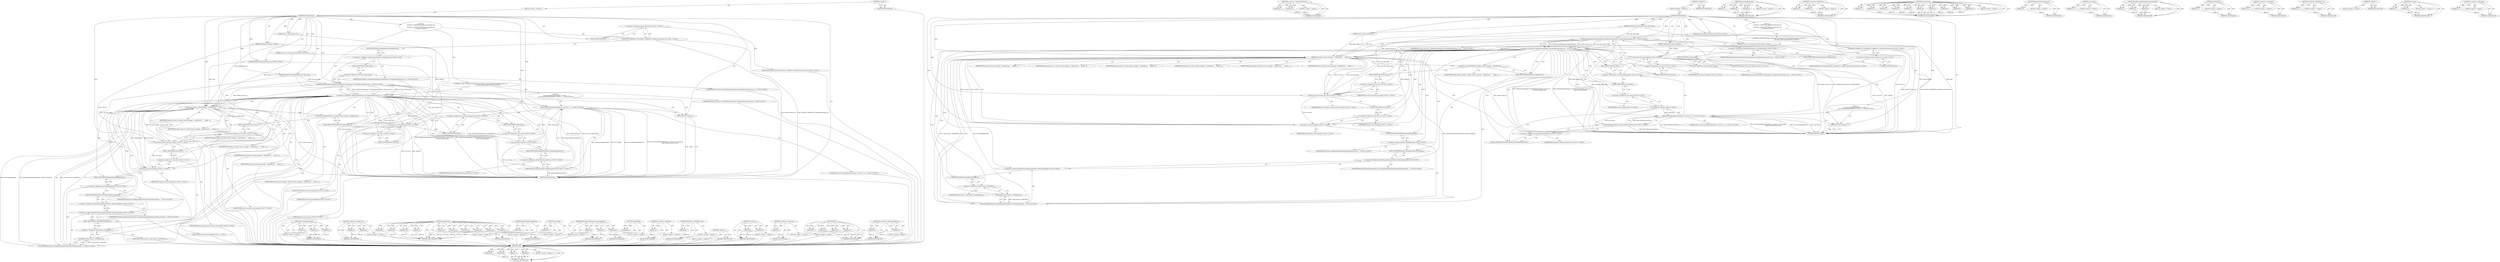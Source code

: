 digraph "&lt;operator&gt;.addressOf" {
vulnerable_128 [label=<(METHOD,Run)>];
vulnerable_129 [label=<(PARAM,p1)>];
vulnerable_130 [label=<(PARAM,p2)>];
vulnerable_131 [label=<(PARAM,p3)>];
vulnerable_132 [label=<(PARAM,p4)>];
vulnerable_133 [label=<(BLOCK,&lt;empty&gt;,&lt;empty&gt;)>];
vulnerable_134 [label=<(METHOD_RETURN,ANY)>];
vulnerable_161 [label=<(METHOD,&lt;operator&gt;.indirectFieldAccess)>];
vulnerable_162 [label=<(PARAM,p1)>];
vulnerable_163 [label=<(PARAM,p2)>];
vulnerable_164 [label=<(BLOCK,&lt;empty&gt;,&lt;empty&gt;)>];
vulnerable_165 [label=<(METHOD_RETURN,ANY)>];
vulnerable_6 [label=<(METHOD,&lt;global&gt;)<SUB>1</SUB>>];
vulnerable_7 [label=<(BLOCK,&lt;empty&gt;,&lt;empty&gt;)<SUB>1</SUB>>];
vulnerable_8 [label=<(METHOD,DoOpenDevice)<SUB>1</SUB>>];
vulnerable_9 [label=<(PARAM,int32_t page_request_id)<SUB>2</SUB>>];
vulnerable_10 [label="<(PARAM,const std::string&amp; device_id)<SUB>3</SUB>>"];
vulnerable_11 [label="<(PARAM,blink::MediaStreamType type)<SUB>4</SUB>>"];
vulnerable_12 [label=<(PARAM,OpenDeviceCallback callback)<SUB>5</SUB>>];
vulnerable_13 [label=<(PARAM,MediaDeviceSaltAndOrigin salt_and_origin)<SUB>6</SUB>>];
vulnerable_14 [label="<(BLOCK,{
  DCHECK_CURRENTLY_ON(BrowserThread::IO);
  i...,{
  DCHECK_CURRENTLY_ON(BrowserThread::IO);
  i...)<SUB>6</SUB>>"];
vulnerable_15 [label="<(DCHECK_CURRENTLY_ON,DCHECK_CURRENTLY_ON(BrowserThread::IO))<SUB>7</SUB>>"];
vulnerable_16 [label="<(&lt;operator&gt;.fieldAccess,BrowserThread::IO)<SUB>7</SUB>>"];
vulnerable_17 [label="<(IDENTIFIER,BrowserThread,DCHECK_CURRENTLY_ON(BrowserThread::IO))<SUB>7</SUB>>"];
vulnerable_18 [label=<(FIELD_IDENTIFIER,IO,IO)<SUB>7</SUB>>];
vulnerable_19 [label="<(CONTROL_STRUCTURE,IF,if (!MediaStreamManager::IsOriginAllowed(render_process_id_,
                                           salt_and_origin.origin)))<SUB>8</SUB>>"];
vulnerable_20 [label="<(&lt;operator&gt;.logicalNot,!MediaStreamManager::IsOriginAllowed(render_pro...)<SUB>8</SUB>>"];
vulnerable_21 [label="<(MediaStreamManager.IsOriginAllowed,MediaStreamManager::IsOriginAllowed(render_proc...)<SUB>8</SUB>>"];
vulnerable_22 [label="<(&lt;operator&gt;.fieldAccess,MediaStreamManager::IsOriginAllowed)<SUB>8</SUB>>"];
vulnerable_23 [label="<(IDENTIFIER,MediaStreamManager,MediaStreamManager::IsOriginAllowed(render_proc...)<SUB>8</SUB>>"];
vulnerable_24 [label=<(FIELD_IDENTIFIER,IsOriginAllowed,IsOriginAllowed)<SUB>8</SUB>>];
vulnerable_25 [label="<(IDENTIFIER,render_process_id_,MediaStreamManager::IsOriginAllowed(render_proc...)<SUB>8</SUB>>"];
vulnerable_26 [label=<(&lt;operator&gt;.fieldAccess,salt_and_origin.origin)<SUB>9</SUB>>];
vulnerable_27 [label="<(IDENTIFIER,salt_and_origin,MediaStreamManager::IsOriginAllowed(render_proc...)<SUB>9</SUB>>"];
vulnerable_28 [label=<(FIELD_IDENTIFIER,origin,origin)<SUB>9</SUB>>];
vulnerable_29 [label="<(BLOCK,{
    std::move(callback).Run(false /* success ...,{
    std::move(callback).Run(false /* success ...)<SUB>9</SUB>>"];
vulnerable_30 [label="<(Run,std::move(callback).Run(false /* success */, st...)<SUB>10</SUB>>"];
vulnerable_31 [label="<(&lt;operator&gt;.fieldAccess,std::move(callback).Run)<SUB>10</SUB>>"];
vulnerable_32 [label="<(std.move,std::move(callback))<SUB>10</SUB>>"];
vulnerable_33 [label="<(&lt;operator&gt;.fieldAccess,std::move)<SUB>10</SUB>>"];
vulnerable_34 [label="<(IDENTIFIER,std,std::move(callback))<SUB>10</SUB>>"];
vulnerable_35 [label=<(FIELD_IDENTIFIER,move,move)<SUB>10</SUB>>];
vulnerable_36 [label="<(IDENTIFIER,callback,std::move(callback))<SUB>10</SUB>>"];
vulnerable_37 [label=<(FIELD_IDENTIFIER,Run,Run)<SUB>10</SUB>>];
vulnerable_38 [label="<(LITERAL,false,std::move(callback).Run(false /* success */, st...)<SUB>10</SUB>>"];
vulnerable_39 [label="<(std.string,std::string())<SUB>10</SUB>>"];
vulnerable_40 [label="<(&lt;operator&gt;.fieldAccess,std::string)<SUB>10</SUB>>"];
vulnerable_41 [label="<(IDENTIFIER,std,std::string())<SUB>10</SUB>>"];
vulnerable_42 [label=<(FIELD_IDENTIFIER,string,string)<SUB>10</SUB>>];
vulnerable_43 [label="<(blink.MediaStreamDevice,blink::MediaStreamDevice())<SUB>11</SUB>>"];
vulnerable_44 [label="<(&lt;operator&gt;.fieldAccess,blink::MediaStreamDevice)<SUB>11</SUB>>"];
vulnerable_45 [label="<(IDENTIFIER,blink,blink::MediaStreamDevice())<SUB>11</SUB>>"];
vulnerable_46 [label=<(FIELD_IDENTIFIER,MediaStreamDevice,MediaStreamDevice)<SUB>11</SUB>>];
vulnerable_47 [label=<(RETURN,return;,return;)<SUB>12</SUB>>];
vulnerable_48 [label=<(OpenDevice,media_stream_manager_-&gt;OpenDevice(
      render...)<SUB>15</SUB>>];
vulnerable_49 [label=<(&lt;operator&gt;.indirectFieldAccess,media_stream_manager_-&gt;OpenDevice)<SUB>15</SUB>>];
vulnerable_50 [label=<(IDENTIFIER,media_stream_manager_,media_stream_manager_-&gt;OpenDevice(
      render...)<SUB>15</SUB>>];
vulnerable_51 [label=<(FIELD_IDENTIFIER,OpenDevice,OpenDevice)<SUB>15</SUB>>];
vulnerable_52 [label=<(IDENTIFIER,render_process_id_,media_stream_manager_-&gt;OpenDevice(
      render...)<SUB>16</SUB>>];
vulnerable_53 [label=<(IDENTIFIER,render_frame_id_,media_stream_manager_-&gt;OpenDevice(
      render...)<SUB>16</SUB>>];
vulnerable_54 [label=<(IDENTIFIER,page_request_id,media_stream_manager_-&gt;OpenDevice(
      render...)<SUB>16</SUB>>];
vulnerable_55 [label=<(IDENTIFIER,requester_id_,media_stream_manager_-&gt;OpenDevice(
      render...)<SUB>16</SUB>>];
vulnerable_56 [label=<(IDENTIFIER,device_id,media_stream_manager_-&gt;OpenDevice(
      render...)<SUB>17</SUB>>];
vulnerable_57 [label=<(IDENTIFIER,type,media_stream_manager_-&gt;OpenDevice(
      render...)<SUB>17</SUB>>];
vulnerable_58 [label="<(std.move,std::move(salt_and_origin))<SUB>17</SUB>>"];
vulnerable_59 [label="<(&lt;operator&gt;.fieldAccess,std::move)<SUB>17</SUB>>"];
vulnerable_60 [label="<(IDENTIFIER,std,std::move(salt_and_origin))<SUB>17</SUB>>"];
vulnerable_61 [label=<(FIELD_IDENTIFIER,move,move)<SUB>17</SUB>>];
vulnerable_62 [label="<(IDENTIFIER,salt_and_origin,std::move(salt_and_origin))<SUB>17</SUB>>"];
vulnerable_63 [label="<(std.move,std::move(callback))<SUB>17</SUB>>"];
vulnerable_64 [label="<(&lt;operator&gt;.fieldAccess,std::move)<SUB>17</SUB>>"];
vulnerable_65 [label="<(IDENTIFIER,std,std::move(callback))<SUB>17</SUB>>"];
vulnerable_66 [label=<(FIELD_IDENTIFIER,move,move)<SUB>17</SUB>>];
vulnerable_67 [label="<(IDENTIFIER,callback,std::move(callback))<SUB>17</SUB>>"];
vulnerable_68 [label="<(base.BindRepeating,base::BindRepeating(&amp;MediaStreamDispatcherHost:...)<SUB>18</SUB>>"];
vulnerable_69 [label="<(&lt;operator&gt;.fieldAccess,base::BindRepeating)<SUB>18</SUB>>"];
vulnerable_70 [label="<(IDENTIFIER,base,base::BindRepeating(&amp;MediaStreamDispatcherHost:...)<SUB>18</SUB>>"];
vulnerable_71 [label=<(FIELD_IDENTIFIER,BindRepeating,BindRepeating)<SUB>18</SUB>>];
vulnerable_72 [label="<(&lt;operator&gt;.addressOf,&amp;MediaStreamDispatcherHost::OnDeviceStopped)<SUB>18</SUB>>"];
vulnerable_73 [label="<(&lt;operator&gt;.fieldAccess,MediaStreamDispatcherHost::OnDeviceStopped)<SUB>18</SUB>>"];
vulnerable_74 [label="<(IDENTIFIER,MediaStreamDispatcherHost,base::BindRepeating(&amp;MediaStreamDispatcherHost:...)<SUB>18</SUB>>"];
vulnerable_75 [label=<(FIELD_IDENTIFIER,OnDeviceStopped,OnDeviceStopped)<SUB>18</SUB>>];
vulnerable_76 [label=<(GetWeakPtr,weak_factory_.GetWeakPtr())<SUB>19</SUB>>];
vulnerable_77 [label=<(&lt;operator&gt;.fieldAccess,weak_factory_.GetWeakPtr)<SUB>19</SUB>>];
vulnerable_78 [label=<(IDENTIFIER,weak_factory_,weak_factory_.GetWeakPtr())<SUB>19</SUB>>];
vulnerable_79 [label=<(FIELD_IDENTIFIER,GetWeakPtr,GetWeakPtr)<SUB>19</SUB>>];
vulnerable_80 [label=<(METHOD_RETURN,void)<SUB>1</SUB>>];
vulnerable_82 [label=<(METHOD_RETURN,ANY)<SUB>1</SUB>>];
vulnerable_166 [label=<(METHOD,base.BindRepeating)>];
vulnerable_167 [label=<(PARAM,p1)>];
vulnerable_168 [label=<(PARAM,p2)>];
vulnerable_169 [label=<(PARAM,p3)>];
vulnerable_170 [label=<(BLOCK,&lt;empty&gt;,&lt;empty&gt;)>];
vulnerable_171 [label=<(METHOD_RETURN,ANY)>];
vulnerable_113 [label=<(METHOD,&lt;operator&gt;.fieldAccess)>];
vulnerable_114 [label=<(PARAM,p1)>];
vulnerable_115 [label=<(PARAM,p2)>];
vulnerable_116 [label=<(BLOCK,&lt;empty&gt;,&lt;empty&gt;)>];
vulnerable_117 [label=<(METHOD_RETURN,ANY)>];
vulnerable_148 [label=<(METHOD,OpenDevice)>];
vulnerable_149 [label=<(PARAM,p1)>];
vulnerable_150 [label=<(PARAM,p2)>];
vulnerable_151 [label=<(PARAM,p3)>];
vulnerable_152 [label=<(PARAM,p4)>];
vulnerable_153 [label=<(PARAM,p5)>];
vulnerable_154 [label=<(PARAM,p6)>];
vulnerable_155 [label=<(PARAM,p7)>];
vulnerable_156 [label=<(PARAM,p8)>];
vulnerable_157 [label=<(PARAM,p9)>];
vulnerable_158 [label=<(PARAM,p10)>];
vulnerable_159 [label=<(BLOCK,&lt;empty&gt;,&lt;empty&gt;)>];
vulnerable_160 [label=<(METHOD_RETURN,ANY)>];
vulnerable_144 [label=<(METHOD,blink.MediaStreamDevice)>];
vulnerable_145 [label=<(PARAM,p1)>];
vulnerable_146 [label=<(BLOCK,&lt;empty&gt;,&lt;empty&gt;)>];
vulnerable_147 [label=<(METHOD_RETURN,ANY)>];
vulnerable_140 [label=<(METHOD,std.string)>];
vulnerable_141 [label=<(PARAM,p1)>];
vulnerable_142 [label=<(BLOCK,&lt;empty&gt;,&lt;empty&gt;)>];
vulnerable_143 [label=<(METHOD_RETURN,ANY)>];
vulnerable_122 [label=<(METHOD,MediaStreamManager.IsOriginAllowed)>];
vulnerable_123 [label=<(PARAM,p1)>];
vulnerable_124 [label=<(PARAM,p2)>];
vulnerable_125 [label=<(PARAM,p3)>];
vulnerable_126 [label=<(BLOCK,&lt;empty&gt;,&lt;empty&gt;)>];
vulnerable_127 [label=<(METHOD_RETURN,ANY)>];
vulnerable_176 [label=<(METHOD,GetWeakPtr)>];
vulnerable_177 [label=<(PARAM,p1)>];
vulnerable_178 [label=<(BLOCK,&lt;empty&gt;,&lt;empty&gt;)>];
vulnerable_179 [label=<(METHOD_RETURN,ANY)>];
vulnerable_118 [label=<(METHOD,&lt;operator&gt;.logicalNot)>];
vulnerable_119 [label=<(PARAM,p1)>];
vulnerable_120 [label=<(BLOCK,&lt;empty&gt;,&lt;empty&gt;)>];
vulnerable_121 [label=<(METHOD_RETURN,ANY)>];
vulnerable_109 [label=<(METHOD,DCHECK_CURRENTLY_ON)>];
vulnerable_110 [label=<(PARAM,p1)>];
vulnerable_111 [label=<(BLOCK,&lt;empty&gt;,&lt;empty&gt;)>];
vulnerable_112 [label=<(METHOD_RETURN,ANY)>];
vulnerable_103 [label=<(METHOD,&lt;global&gt;)<SUB>1</SUB>>];
vulnerable_104 [label=<(BLOCK,&lt;empty&gt;,&lt;empty&gt;)>];
vulnerable_105 [label=<(METHOD_RETURN,ANY)>];
vulnerable_135 [label=<(METHOD,std.move)>];
vulnerable_136 [label=<(PARAM,p1)>];
vulnerable_137 [label=<(PARAM,p2)>];
vulnerable_138 [label=<(BLOCK,&lt;empty&gt;,&lt;empty&gt;)>];
vulnerable_139 [label=<(METHOD_RETURN,ANY)>];
vulnerable_172 [label=<(METHOD,&lt;operator&gt;.addressOf)>];
vulnerable_173 [label=<(PARAM,p1)>];
vulnerable_174 [label=<(BLOCK,&lt;empty&gt;,&lt;empty&gt;)>];
vulnerable_175 [label=<(METHOD_RETURN,ANY)>];
fixed_128 [label=<(METHOD,Run)>];
fixed_129 [label=<(PARAM,p1)>];
fixed_130 [label=<(PARAM,p2)>];
fixed_131 [label=<(PARAM,p3)>];
fixed_132 [label=<(PARAM,p4)>];
fixed_133 [label=<(BLOCK,&lt;empty&gt;,&lt;empty&gt;)>];
fixed_134 [label=<(METHOD_RETURN,ANY)>];
fixed_161 [label=<(METHOD,&lt;operator&gt;.indirectFieldAccess)>];
fixed_162 [label=<(PARAM,p1)>];
fixed_163 [label=<(PARAM,p2)>];
fixed_164 [label=<(BLOCK,&lt;empty&gt;,&lt;empty&gt;)>];
fixed_165 [label=<(METHOD_RETURN,ANY)>];
fixed_6 [label=<(METHOD,&lt;global&gt;)<SUB>1</SUB>>];
fixed_7 [label=<(BLOCK,&lt;empty&gt;,&lt;empty&gt;)<SUB>1</SUB>>];
fixed_8 [label=<(METHOD,DoOpenDevice)<SUB>1</SUB>>];
fixed_9 [label=<(PARAM,int32_t page_request_id)<SUB>2</SUB>>];
fixed_10 [label="<(PARAM,const std::string&amp; device_id)<SUB>3</SUB>>"];
fixed_11 [label="<(PARAM,blink::MediaStreamType type)<SUB>4</SUB>>"];
fixed_12 [label=<(PARAM,OpenDeviceCallback callback)<SUB>5</SUB>>];
fixed_13 [label=<(PARAM,MediaDeviceSaltAndOrigin salt_and_origin)<SUB>6</SUB>>];
fixed_14 [label="<(BLOCK,{
  DCHECK_CURRENTLY_ON(BrowserThread::IO);
  i...,{
  DCHECK_CURRENTLY_ON(BrowserThread::IO);
  i...)<SUB>6</SUB>>"];
fixed_15 [label="<(DCHECK_CURRENTLY_ON,DCHECK_CURRENTLY_ON(BrowserThread::IO))<SUB>7</SUB>>"];
fixed_16 [label="<(&lt;operator&gt;.fieldAccess,BrowserThread::IO)<SUB>7</SUB>>"];
fixed_17 [label="<(IDENTIFIER,BrowserThread,DCHECK_CURRENTLY_ON(BrowserThread::IO))<SUB>7</SUB>>"];
fixed_18 [label=<(FIELD_IDENTIFIER,IO,IO)<SUB>7</SUB>>];
fixed_19 [label="<(CONTROL_STRUCTURE,IF,if (!MediaStreamManager::IsOriginAllowed(render_process_id_,
                                           salt_and_origin.origin)))<SUB>8</SUB>>"];
fixed_20 [label="<(&lt;operator&gt;.logicalNot,!MediaStreamManager::IsOriginAllowed(render_pro...)<SUB>8</SUB>>"];
fixed_21 [label="<(MediaStreamManager.IsOriginAllowed,MediaStreamManager::IsOriginAllowed(render_proc...)<SUB>8</SUB>>"];
fixed_22 [label="<(&lt;operator&gt;.fieldAccess,MediaStreamManager::IsOriginAllowed)<SUB>8</SUB>>"];
fixed_23 [label="<(IDENTIFIER,MediaStreamManager,MediaStreamManager::IsOriginAllowed(render_proc...)<SUB>8</SUB>>"];
fixed_24 [label=<(FIELD_IDENTIFIER,IsOriginAllowed,IsOriginAllowed)<SUB>8</SUB>>];
fixed_25 [label="<(IDENTIFIER,render_process_id_,MediaStreamManager::IsOriginAllowed(render_proc...)<SUB>8</SUB>>"];
fixed_26 [label=<(&lt;operator&gt;.fieldAccess,salt_and_origin.origin)<SUB>9</SUB>>];
fixed_27 [label="<(IDENTIFIER,salt_and_origin,MediaStreamManager::IsOriginAllowed(render_proc...)<SUB>9</SUB>>"];
fixed_28 [label=<(FIELD_IDENTIFIER,origin,origin)<SUB>9</SUB>>];
fixed_29 [label="<(BLOCK,{
    std::move(callback).Run(false /* success ...,{
    std::move(callback).Run(false /* success ...)<SUB>9</SUB>>"];
fixed_30 [label="<(Run,std::move(callback).Run(false /* success */, st...)<SUB>10</SUB>>"];
fixed_31 [label="<(&lt;operator&gt;.fieldAccess,std::move(callback).Run)<SUB>10</SUB>>"];
fixed_32 [label="<(std.move,std::move(callback))<SUB>10</SUB>>"];
fixed_33 [label="<(&lt;operator&gt;.fieldAccess,std::move)<SUB>10</SUB>>"];
fixed_34 [label="<(IDENTIFIER,std,std::move(callback))<SUB>10</SUB>>"];
fixed_35 [label=<(FIELD_IDENTIFIER,move,move)<SUB>10</SUB>>];
fixed_36 [label="<(IDENTIFIER,callback,std::move(callback))<SUB>10</SUB>>"];
fixed_37 [label=<(FIELD_IDENTIFIER,Run,Run)<SUB>10</SUB>>];
fixed_38 [label="<(LITERAL,false,std::move(callback).Run(false /* success */, st...)<SUB>10</SUB>>"];
fixed_39 [label="<(std.string,std::string())<SUB>10</SUB>>"];
fixed_40 [label="<(&lt;operator&gt;.fieldAccess,std::string)<SUB>10</SUB>>"];
fixed_41 [label="<(IDENTIFIER,std,std::string())<SUB>10</SUB>>"];
fixed_42 [label=<(FIELD_IDENTIFIER,string,string)<SUB>10</SUB>>];
fixed_43 [label="<(blink.MediaStreamDevice,blink::MediaStreamDevice())<SUB>11</SUB>>"];
fixed_44 [label="<(&lt;operator&gt;.fieldAccess,blink::MediaStreamDevice)<SUB>11</SUB>>"];
fixed_45 [label="<(IDENTIFIER,blink,blink::MediaStreamDevice())<SUB>11</SUB>>"];
fixed_46 [label=<(FIELD_IDENTIFIER,MediaStreamDevice,MediaStreamDevice)<SUB>11</SUB>>];
fixed_47 [label=<(RETURN,return;,return;)<SUB>12</SUB>>];
fixed_48 [label=<(OpenDevice,media_stream_manager_-&gt;OpenDevice(
      render...)<SUB>15</SUB>>];
fixed_49 [label=<(&lt;operator&gt;.indirectFieldAccess,media_stream_manager_-&gt;OpenDevice)<SUB>15</SUB>>];
fixed_50 [label=<(IDENTIFIER,media_stream_manager_,media_stream_manager_-&gt;OpenDevice(
      render...)<SUB>15</SUB>>];
fixed_51 [label=<(FIELD_IDENTIFIER,OpenDevice,OpenDevice)<SUB>15</SUB>>];
fixed_52 [label=<(IDENTIFIER,render_process_id_,media_stream_manager_-&gt;OpenDevice(
      render...)<SUB>16</SUB>>];
fixed_53 [label=<(IDENTIFIER,render_frame_id_,media_stream_manager_-&gt;OpenDevice(
      render...)<SUB>16</SUB>>];
fixed_54 [label=<(IDENTIFIER,requester_id_,media_stream_manager_-&gt;OpenDevice(
      render...)<SUB>16</SUB>>];
fixed_55 [label=<(IDENTIFIER,page_request_id,media_stream_manager_-&gt;OpenDevice(
      render...)<SUB>16</SUB>>];
fixed_56 [label=<(IDENTIFIER,device_id,media_stream_manager_-&gt;OpenDevice(
      render...)<SUB>17</SUB>>];
fixed_57 [label=<(IDENTIFIER,type,media_stream_manager_-&gt;OpenDevice(
      render...)<SUB>17</SUB>>];
fixed_58 [label="<(std.move,std::move(salt_and_origin))<SUB>17</SUB>>"];
fixed_59 [label="<(&lt;operator&gt;.fieldAccess,std::move)<SUB>17</SUB>>"];
fixed_60 [label="<(IDENTIFIER,std,std::move(salt_and_origin))<SUB>17</SUB>>"];
fixed_61 [label=<(FIELD_IDENTIFIER,move,move)<SUB>17</SUB>>];
fixed_62 [label="<(IDENTIFIER,salt_and_origin,std::move(salt_and_origin))<SUB>17</SUB>>"];
fixed_63 [label="<(std.move,std::move(callback))<SUB>17</SUB>>"];
fixed_64 [label="<(&lt;operator&gt;.fieldAccess,std::move)<SUB>17</SUB>>"];
fixed_65 [label="<(IDENTIFIER,std,std::move(callback))<SUB>17</SUB>>"];
fixed_66 [label=<(FIELD_IDENTIFIER,move,move)<SUB>17</SUB>>];
fixed_67 [label="<(IDENTIFIER,callback,std::move(callback))<SUB>17</SUB>>"];
fixed_68 [label="<(base.BindRepeating,base::BindRepeating(&amp;MediaStreamDispatcherHost:...)<SUB>18</SUB>>"];
fixed_69 [label="<(&lt;operator&gt;.fieldAccess,base::BindRepeating)<SUB>18</SUB>>"];
fixed_70 [label="<(IDENTIFIER,base,base::BindRepeating(&amp;MediaStreamDispatcherHost:...)<SUB>18</SUB>>"];
fixed_71 [label=<(FIELD_IDENTIFIER,BindRepeating,BindRepeating)<SUB>18</SUB>>];
fixed_72 [label="<(&lt;operator&gt;.addressOf,&amp;MediaStreamDispatcherHost::OnDeviceStopped)<SUB>18</SUB>>"];
fixed_73 [label="<(&lt;operator&gt;.fieldAccess,MediaStreamDispatcherHost::OnDeviceStopped)<SUB>18</SUB>>"];
fixed_74 [label="<(IDENTIFIER,MediaStreamDispatcherHost,base::BindRepeating(&amp;MediaStreamDispatcherHost:...)<SUB>18</SUB>>"];
fixed_75 [label=<(FIELD_IDENTIFIER,OnDeviceStopped,OnDeviceStopped)<SUB>18</SUB>>];
fixed_76 [label=<(GetWeakPtr,weak_factory_.GetWeakPtr())<SUB>19</SUB>>];
fixed_77 [label=<(&lt;operator&gt;.fieldAccess,weak_factory_.GetWeakPtr)<SUB>19</SUB>>];
fixed_78 [label=<(IDENTIFIER,weak_factory_,weak_factory_.GetWeakPtr())<SUB>19</SUB>>];
fixed_79 [label=<(FIELD_IDENTIFIER,GetWeakPtr,GetWeakPtr)<SUB>19</SUB>>];
fixed_80 [label=<(METHOD_RETURN,void)<SUB>1</SUB>>];
fixed_82 [label=<(METHOD_RETURN,ANY)<SUB>1</SUB>>];
fixed_166 [label=<(METHOD,base.BindRepeating)>];
fixed_167 [label=<(PARAM,p1)>];
fixed_168 [label=<(PARAM,p2)>];
fixed_169 [label=<(PARAM,p3)>];
fixed_170 [label=<(BLOCK,&lt;empty&gt;,&lt;empty&gt;)>];
fixed_171 [label=<(METHOD_RETURN,ANY)>];
fixed_113 [label=<(METHOD,&lt;operator&gt;.fieldAccess)>];
fixed_114 [label=<(PARAM,p1)>];
fixed_115 [label=<(PARAM,p2)>];
fixed_116 [label=<(BLOCK,&lt;empty&gt;,&lt;empty&gt;)>];
fixed_117 [label=<(METHOD_RETURN,ANY)>];
fixed_148 [label=<(METHOD,OpenDevice)>];
fixed_149 [label=<(PARAM,p1)>];
fixed_150 [label=<(PARAM,p2)>];
fixed_151 [label=<(PARAM,p3)>];
fixed_152 [label=<(PARAM,p4)>];
fixed_153 [label=<(PARAM,p5)>];
fixed_154 [label=<(PARAM,p6)>];
fixed_155 [label=<(PARAM,p7)>];
fixed_156 [label=<(PARAM,p8)>];
fixed_157 [label=<(PARAM,p9)>];
fixed_158 [label=<(PARAM,p10)>];
fixed_159 [label=<(BLOCK,&lt;empty&gt;,&lt;empty&gt;)>];
fixed_160 [label=<(METHOD_RETURN,ANY)>];
fixed_144 [label=<(METHOD,blink.MediaStreamDevice)>];
fixed_145 [label=<(PARAM,p1)>];
fixed_146 [label=<(BLOCK,&lt;empty&gt;,&lt;empty&gt;)>];
fixed_147 [label=<(METHOD_RETURN,ANY)>];
fixed_140 [label=<(METHOD,std.string)>];
fixed_141 [label=<(PARAM,p1)>];
fixed_142 [label=<(BLOCK,&lt;empty&gt;,&lt;empty&gt;)>];
fixed_143 [label=<(METHOD_RETURN,ANY)>];
fixed_122 [label=<(METHOD,MediaStreamManager.IsOriginAllowed)>];
fixed_123 [label=<(PARAM,p1)>];
fixed_124 [label=<(PARAM,p2)>];
fixed_125 [label=<(PARAM,p3)>];
fixed_126 [label=<(BLOCK,&lt;empty&gt;,&lt;empty&gt;)>];
fixed_127 [label=<(METHOD_RETURN,ANY)>];
fixed_176 [label=<(METHOD,GetWeakPtr)>];
fixed_177 [label=<(PARAM,p1)>];
fixed_178 [label=<(BLOCK,&lt;empty&gt;,&lt;empty&gt;)>];
fixed_179 [label=<(METHOD_RETURN,ANY)>];
fixed_118 [label=<(METHOD,&lt;operator&gt;.logicalNot)>];
fixed_119 [label=<(PARAM,p1)>];
fixed_120 [label=<(BLOCK,&lt;empty&gt;,&lt;empty&gt;)>];
fixed_121 [label=<(METHOD_RETURN,ANY)>];
fixed_109 [label=<(METHOD,DCHECK_CURRENTLY_ON)>];
fixed_110 [label=<(PARAM,p1)>];
fixed_111 [label=<(BLOCK,&lt;empty&gt;,&lt;empty&gt;)>];
fixed_112 [label=<(METHOD_RETURN,ANY)>];
fixed_103 [label=<(METHOD,&lt;global&gt;)<SUB>1</SUB>>];
fixed_104 [label=<(BLOCK,&lt;empty&gt;,&lt;empty&gt;)>];
fixed_105 [label=<(METHOD_RETURN,ANY)>];
fixed_135 [label=<(METHOD,std.move)>];
fixed_136 [label=<(PARAM,p1)>];
fixed_137 [label=<(PARAM,p2)>];
fixed_138 [label=<(BLOCK,&lt;empty&gt;,&lt;empty&gt;)>];
fixed_139 [label=<(METHOD_RETURN,ANY)>];
fixed_172 [label=<(METHOD,&lt;operator&gt;.addressOf)>];
fixed_173 [label=<(PARAM,p1)>];
fixed_174 [label=<(BLOCK,&lt;empty&gt;,&lt;empty&gt;)>];
fixed_175 [label=<(METHOD_RETURN,ANY)>];
vulnerable_128 -> vulnerable_129  [key=0, label="AST: "];
vulnerable_128 -> vulnerable_129  [key=1, label="DDG: "];
vulnerable_128 -> vulnerable_133  [key=0, label="AST: "];
vulnerable_128 -> vulnerable_130  [key=0, label="AST: "];
vulnerable_128 -> vulnerable_130  [key=1, label="DDG: "];
vulnerable_128 -> vulnerable_134  [key=0, label="AST: "];
vulnerable_128 -> vulnerable_134  [key=1, label="CFG: "];
vulnerable_128 -> vulnerable_131  [key=0, label="AST: "];
vulnerable_128 -> vulnerable_131  [key=1, label="DDG: "];
vulnerable_128 -> vulnerable_132  [key=0, label="AST: "];
vulnerable_128 -> vulnerable_132  [key=1, label="DDG: "];
vulnerable_129 -> vulnerable_134  [key=0, label="DDG: p1"];
vulnerable_130 -> vulnerable_134  [key=0, label="DDG: p2"];
vulnerable_131 -> vulnerable_134  [key=0, label="DDG: p3"];
vulnerable_132 -> vulnerable_134  [key=0, label="DDG: p4"];
vulnerable_133 -> fixed_128  [key=0];
vulnerable_134 -> fixed_128  [key=0];
vulnerable_161 -> vulnerable_162  [key=0, label="AST: "];
vulnerable_161 -> vulnerable_162  [key=1, label="DDG: "];
vulnerable_161 -> vulnerable_164  [key=0, label="AST: "];
vulnerable_161 -> vulnerable_163  [key=0, label="AST: "];
vulnerable_161 -> vulnerable_163  [key=1, label="DDG: "];
vulnerable_161 -> vulnerable_165  [key=0, label="AST: "];
vulnerable_161 -> vulnerable_165  [key=1, label="CFG: "];
vulnerable_162 -> vulnerable_165  [key=0, label="DDG: p1"];
vulnerable_163 -> vulnerable_165  [key=0, label="DDG: p2"];
vulnerable_164 -> fixed_128  [key=0];
vulnerable_165 -> fixed_128  [key=0];
vulnerable_6 -> vulnerable_7  [key=0, label="AST: "];
vulnerable_6 -> vulnerable_82  [key=0, label="AST: "];
vulnerable_6 -> vulnerable_82  [key=1, label="CFG: "];
vulnerable_7 -> vulnerable_8  [key=0, label="AST: "];
vulnerable_8 -> vulnerable_9  [key=0, label="AST: "];
vulnerable_8 -> vulnerable_9  [key=1, label="DDG: "];
vulnerable_8 -> vulnerable_10  [key=0, label="AST: "];
vulnerable_8 -> vulnerable_10  [key=1, label="DDG: "];
vulnerable_8 -> vulnerable_11  [key=0, label="AST: "];
vulnerable_8 -> vulnerable_11  [key=1, label="DDG: "];
vulnerable_8 -> vulnerable_12  [key=0, label="AST: "];
vulnerable_8 -> vulnerable_12  [key=1, label="DDG: "];
vulnerable_8 -> vulnerable_13  [key=0, label="AST: "];
vulnerable_8 -> vulnerable_13  [key=1, label="DDG: "];
vulnerable_8 -> vulnerable_14  [key=0, label="AST: "];
vulnerable_8 -> vulnerable_80  [key=0, label="AST: "];
vulnerable_8 -> vulnerable_18  [key=0, label="CFG: "];
vulnerable_8 -> vulnerable_48  [key=0, label="DDG: "];
vulnerable_8 -> vulnerable_47  [key=0, label="DDG: "];
vulnerable_8 -> vulnerable_58  [key=0, label="DDG: "];
vulnerable_8 -> vulnerable_63  [key=0, label="DDG: "];
vulnerable_8 -> vulnerable_21  [key=0, label="DDG: "];
vulnerable_8 -> vulnerable_30  [key=0, label="DDG: "];
vulnerable_8 -> vulnerable_32  [key=0, label="DDG: "];
vulnerable_9 -> vulnerable_80  [key=0, label="DDG: page_request_id"];
vulnerable_9 -> vulnerable_48  [key=0, label="DDG: page_request_id"];
vulnerable_10 -> vulnerable_80  [key=0, label="DDG: device_id"];
vulnerable_10 -> vulnerable_48  [key=0, label="DDG: device_id"];
vulnerable_11 -> vulnerable_80  [key=0, label="DDG: type"];
vulnerable_11 -> vulnerable_48  [key=0, label="DDG: type"];
vulnerable_12 -> vulnerable_63  [key=0, label="DDG: callback"];
vulnerable_12 -> vulnerable_32  [key=0, label="DDG: callback"];
vulnerable_13 -> vulnerable_80  [key=0, label="DDG: salt_and_origin"];
vulnerable_13 -> vulnerable_58  [key=0, label="DDG: salt_and_origin"];
vulnerable_13 -> vulnerable_21  [key=0, label="DDG: salt_and_origin"];
vulnerable_14 -> vulnerable_15  [key=0, label="AST: "];
vulnerable_14 -> vulnerable_19  [key=0, label="AST: "];
vulnerable_14 -> vulnerable_48  [key=0, label="AST: "];
vulnerable_15 -> vulnerable_16  [key=0, label="AST: "];
vulnerable_15 -> vulnerable_24  [key=0, label="CFG: "];
vulnerable_15 -> vulnerable_80  [key=0, label="DDG: BrowserThread::IO"];
vulnerable_15 -> vulnerable_80  [key=1, label="DDG: DCHECK_CURRENTLY_ON(BrowserThread::IO)"];
vulnerable_16 -> vulnerable_17  [key=0, label="AST: "];
vulnerable_16 -> vulnerable_18  [key=0, label="AST: "];
vulnerable_16 -> vulnerable_15  [key=0, label="CFG: "];
vulnerable_17 -> fixed_128  [key=0];
vulnerable_18 -> vulnerable_16  [key=0, label="CFG: "];
vulnerable_19 -> vulnerable_20  [key=0, label="AST: "];
vulnerable_19 -> vulnerable_29  [key=0, label="AST: "];
vulnerable_20 -> vulnerable_21  [key=0, label="AST: "];
vulnerable_20 -> vulnerable_35  [key=0, label="CFG: "];
vulnerable_20 -> vulnerable_35  [key=1, label="CDG: "];
vulnerable_20 -> vulnerable_51  [key=0, label="CFG: "];
vulnerable_20 -> vulnerable_51  [key=1, label="CDG: "];
vulnerable_20 -> vulnerable_80  [key=0, label="DDG: MediaStreamManager::IsOriginAllowed(render_process_id_,
                                           salt_and_origin.origin)"];
vulnerable_20 -> vulnerable_80  [key=1, label="DDG: !MediaStreamManager::IsOriginAllowed(render_process_id_,
                                           salt_and_origin.origin)"];
vulnerable_20 -> vulnerable_47  [key=0, label="CDG: "];
vulnerable_20 -> vulnerable_30  [key=0, label="CDG: "];
vulnerable_20 -> vulnerable_48  [key=0, label="CDG: "];
vulnerable_20 -> vulnerable_32  [key=0, label="CDG: "];
vulnerable_20 -> vulnerable_68  [key=0, label="CDG: "];
vulnerable_20 -> vulnerable_49  [key=0, label="CDG: "];
vulnerable_20 -> vulnerable_73  [key=0, label="CDG: "];
vulnerable_20 -> vulnerable_77  [key=0, label="CDG: "];
vulnerable_20 -> vulnerable_64  [key=0, label="CDG: "];
vulnerable_20 -> vulnerable_42  [key=0, label="CDG: "];
vulnerable_20 -> vulnerable_66  [key=0, label="CDG: "];
vulnerable_20 -> vulnerable_75  [key=0, label="CDG: "];
vulnerable_20 -> vulnerable_37  [key=0, label="CDG: "];
vulnerable_20 -> vulnerable_46  [key=0, label="CDG: "];
vulnerable_20 -> vulnerable_72  [key=0, label="CDG: "];
vulnerable_20 -> vulnerable_69  [key=0, label="CDG: "];
vulnerable_20 -> vulnerable_40  [key=0, label="CDG: "];
vulnerable_20 -> vulnerable_76  [key=0, label="CDG: "];
vulnerable_20 -> vulnerable_59  [key=0, label="CDG: "];
vulnerable_20 -> vulnerable_44  [key=0, label="CDG: "];
vulnerable_20 -> vulnerable_79  [key=0, label="CDG: "];
vulnerable_20 -> vulnerable_43  [key=0, label="CDG: "];
vulnerable_20 -> vulnerable_58  [key=0, label="CDG: "];
vulnerable_20 -> vulnerable_33  [key=0, label="CDG: "];
vulnerable_20 -> vulnerable_61  [key=0, label="CDG: "];
vulnerable_20 -> vulnerable_71  [key=0, label="CDG: "];
vulnerable_20 -> vulnerable_63  [key=0, label="CDG: "];
vulnerable_20 -> vulnerable_39  [key=0, label="CDG: "];
vulnerable_20 -> vulnerable_31  [key=0, label="CDG: "];
vulnerable_21 -> vulnerable_22  [key=0, label="AST: "];
vulnerable_21 -> vulnerable_25  [key=0, label="AST: "];
vulnerable_21 -> vulnerable_26  [key=0, label="AST: "];
vulnerable_21 -> vulnerable_20  [key=0, label="CFG: "];
vulnerable_21 -> vulnerable_20  [key=1, label="DDG: MediaStreamManager::IsOriginAllowed"];
vulnerable_21 -> vulnerable_20  [key=2, label="DDG: render_process_id_"];
vulnerable_21 -> vulnerable_20  [key=3, label="DDG: salt_and_origin.origin"];
vulnerable_21 -> vulnerable_80  [key=0, label="DDG: MediaStreamManager::IsOriginAllowed"];
vulnerable_21 -> vulnerable_80  [key=1, label="DDG: render_process_id_"];
vulnerable_21 -> vulnerable_80  [key=2, label="DDG: salt_and_origin.origin"];
vulnerable_21 -> vulnerable_48  [key=0, label="DDG: render_process_id_"];
vulnerable_21 -> vulnerable_58  [key=0, label="DDG: salt_and_origin.origin"];
vulnerable_22 -> vulnerable_23  [key=0, label="AST: "];
vulnerable_22 -> vulnerable_24  [key=0, label="AST: "];
vulnerable_22 -> vulnerable_28  [key=0, label="CFG: "];
vulnerable_23 -> fixed_128  [key=0];
vulnerable_24 -> vulnerable_22  [key=0, label="CFG: "];
vulnerable_25 -> fixed_128  [key=0];
vulnerable_26 -> vulnerable_27  [key=0, label="AST: "];
vulnerable_26 -> vulnerable_28  [key=0, label="AST: "];
vulnerable_26 -> vulnerable_21  [key=0, label="CFG: "];
vulnerable_27 -> fixed_128  [key=0];
vulnerable_28 -> vulnerable_26  [key=0, label="CFG: "];
vulnerable_29 -> vulnerable_30  [key=0, label="AST: "];
vulnerable_29 -> vulnerable_47  [key=0, label="AST: "];
vulnerable_30 -> vulnerable_31  [key=0, label="AST: "];
vulnerable_30 -> vulnerable_38  [key=0, label="AST: "];
vulnerable_30 -> vulnerable_39  [key=0, label="AST: "];
vulnerable_30 -> vulnerable_43  [key=0, label="AST: "];
vulnerable_30 -> vulnerable_47  [key=0, label="CFG: "];
vulnerable_30 -> vulnerable_80  [key=0, label="DDG: std::move(callback).Run"];
vulnerable_30 -> vulnerable_80  [key=1, label="DDG: std::string()"];
vulnerable_30 -> vulnerable_80  [key=2, label="DDG: blink::MediaStreamDevice()"];
vulnerable_30 -> vulnerable_80  [key=3, label="DDG: std::move(callback).Run(false /* success */, std::string(),
                            blink::MediaStreamDevice())"];
vulnerable_31 -> vulnerable_32  [key=0, label="AST: "];
vulnerable_31 -> vulnerable_37  [key=0, label="AST: "];
vulnerable_31 -> vulnerable_42  [key=0, label="CFG: "];
vulnerable_32 -> vulnerable_33  [key=0, label="AST: "];
vulnerable_32 -> vulnerable_36  [key=0, label="AST: "];
vulnerable_32 -> vulnerable_37  [key=0, label="CFG: "];
vulnerable_32 -> vulnerable_80  [key=0, label="DDG: std::move"];
vulnerable_32 -> vulnerable_80  [key=1, label="DDG: callback"];
vulnerable_33 -> vulnerable_34  [key=0, label="AST: "];
vulnerable_33 -> vulnerable_35  [key=0, label="AST: "];
vulnerable_33 -> vulnerable_32  [key=0, label="CFG: "];
vulnerable_34 -> fixed_128  [key=0];
vulnerable_35 -> vulnerable_33  [key=0, label="CFG: "];
vulnerable_36 -> fixed_128  [key=0];
vulnerable_37 -> vulnerable_31  [key=0, label="CFG: "];
vulnerable_38 -> fixed_128  [key=0];
vulnerable_39 -> vulnerable_40  [key=0, label="AST: "];
vulnerable_39 -> vulnerable_46  [key=0, label="CFG: "];
vulnerable_39 -> vulnerable_80  [key=0, label="DDG: std::string"];
vulnerable_39 -> vulnerable_30  [key=0, label="DDG: std::string"];
vulnerable_40 -> vulnerable_41  [key=0, label="AST: "];
vulnerable_40 -> vulnerable_42  [key=0, label="AST: "];
vulnerable_40 -> vulnerable_39  [key=0, label="CFG: "];
vulnerable_41 -> fixed_128  [key=0];
vulnerable_42 -> vulnerable_40  [key=0, label="CFG: "];
vulnerable_43 -> vulnerable_44  [key=0, label="AST: "];
vulnerable_43 -> vulnerable_30  [key=0, label="CFG: "];
vulnerable_43 -> vulnerable_30  [key=1, label="DDG: blink::MediaStreamDevice"];
vulnerable_43 -> vulnerable_80  [key=0, label="DDG: blink::MediaStreamDevice"];
vulnerable_44 -> vulnerable_45  [key=0, label="AST: "];
vulnerable_44 -> vulnerable_46  [key=0, label="AST: "];
vulnerable_44 -> vulnerable_43  [key=0, label="CFG: "];
vulnerable_45 -> fixed_128  [key=0];
vulnerable_46 -> vulnerable_44  [key=0, label="CFG: "];
vulnerable_47 -> vulnerable_80  [key=0, label="CFG: "];
vulnerable_47 -> vulnerable_80  [key=1, label="DDG: &lt;RET&gt;"];
vulnerable_48 -> vulnerable_49  [key=0, label="AST: "];
vulnerable_48 -> vulnerable_52  [key=0, label="AST: "];
vulnerable_48 -> vulnerable_53  [key=0, label="AST: "];
vulnerable_48 -> vulnerable_54  [key=0, label="AST: "];
vulnerable_48 -> vulnerable_55  [key=0, label="AST: "];
vulnerable_48 -> vulnerable_56  [key=0, label="AST: "];
vulnerable_48 -> vulnerable_57  [key=0, label="AST: "];
vulnerable_48 -> vulnerable_58  [key=0, label="AST: "];
vulnerable_48 -> vulnerable_63  [key=0, label="AST: "];
vulnerable_48 -> vulnerable_68  [key=0, label="AST: "];
vulnerable_48 -> vulnerable_80  [key=0, label="CFG: "];
vulnerable_48 -> vulnerable_80  [key=1, label="DDG: render_frame_id_"];
vulnerable_49 -> vulnerable_50  [key=0, label="AST: "];
vulnerable_49 -> vulnerable_51  [key=0, label="AST: "];
vulnerable_49 -> vulnerable_61  [key=0, label="CFG: "];
vulnerable_50 -> fixed_128  [key=0];
vulnerable_51 -> vulnerable_49  [key=0, label="CFG: "];
vulnerable_52 -> fixed_128  [key=0];
vulnerable_53 -> fixed_128  [key=0];
vulnerable_54 -> fixed_128  [key=0];
vulnerable_55 -> fixed_128  [key=0];
vulnerable_56 -> fixed_128  [key=0];
vulnerable_57 -> fixed_128  [key=0];
vulnerable_58 -> vulnerable_59  [key=0, label="AST: "];
vulnerable_58 -> vulnerable_62  [key=0, label="AST: "];
vulnerable_58 -> vulnerable_66  [key=0, label="CFG: "];
vulnerable_58 -> vulnerable_48  [key=0, label="DDG: std::move"];
vulnerable_58 -> vulnerable_48  [key=1, label="DDG: salt_and_origin"];
vulnerable_58 -> vulnerable_63  [key=0, label="DDG: std::move"];
vulnerable_59 -> vulnerable_60  [key=0, label="AST: "];
vulnerable_59 -> vulnerable_61  [key=0, label="AST: "];
vulnerable_59 -> vulnerable_58  [key=0, label="CFG: "];
vulnerable_60 -> fixed_128  [key=0];
vulnerable_61 -> vulnerable_59  [key=0, label="CFG: "];
vulnerable_62 -> fixed_128  [key=0];
vulnerable_63 -> vulnerable_64  [key=0, label="AST: "];
vulnerable_63 -> vulnerable_67  [key=0, label="AST: "];
vulnerable_63 -> vulnerable_71  [key=0, label="CFG: "];
vulnerable_63 -> vulnerable_48  [key=0, label="DDG: std::move"];
vulnerable_63 -> vulnerable_48  [key=1, label="DDG: callback"];
vulnerable_64 -> vulnerable_65  [key=0, label="AST: "];
vulnerable_64 -> vulnerable_66  [key=0, label="AST: "];
vulnerable_64 -> vulnerable_63  [key=0, label="CFG: "];
vulnerable_65 -> fixed_128  [key=0];
vulnerable_66 -> vulnerable_64  [key=0, label="CFG: "];
vulnerable_67 -> fixed_128  [key=0];
vulnerable_68 -> vulnerable_69  [key=0, label="AST: "];
vulnerable_68 -> vulnerable_72  [key=0, label="AST: "];
vulnerable_68 -> vulnerable_76  [key=0, label="AST: "];
vulnerable_68 -> vulnerable_48  [key=0, label="CFG: "];
vulnerable_68 -> vulnerable_48  [key=1, label="DDG: base::BindRepeating"];
vulnerable_68 -> vulnerable_48  [key=2, label="DDG: &amp;MediaStreamDispatcherHost::OnDeviceStopped"];
vulnerable_68 -> vulnerable_48  [key=3, label="DDG: weak_factory_.GetWeakPtr()"];
vulnerable_69 -> vulnerable_70  [key=0, label="AST: "];
vulnerable_69 -> vulnerable_71  [key=0, label="AST: "];
vulnerable_69 -> vulnerable_75  [key=0, label="CFG: "];
vulnerable_70 -> fixed_128  [key=0];
vulnerable_71 -> vulnerable_69  [key=0, label="CFG: "];
vulnerable_72 -> vulnerable_73  [key=0, label="AST: "];
vulnerable_72 -> vulnerable_79  [key=0, label="CFG: "];
vulnerable_73 -> vulnerable_74  [key=0, label="AST: "];
vulnerable_73 -> vulnerable_75  [key=0, label="AST: "];
vulnerable_73 -> vulnerable_72  [key=0, label="CFG: "];
vulnerable_74 -> fixed_128  [key=0];
vulnerable_75 -> vulnerable_73  [key=0, label="CFG: "];
vulnerable_76 -> vulnerable_77  [key=0, label="AST: "];
vulnerable_76 -> vulnerable_68  [key=0, label="CFG: "];
vulnerable_76 -> vulnerable_68  [key=1, label="DDG: weak_factory_.GetWeakPtr"];
vulnerable_77 -> vulnerable_78  [key=0, label="AST: "];
vulnerable_77 -> vulnerable_79  [key=0, label="AST: "];
vulnerable_77 -> vulnerable_76  [key=0, label="CFG: "];
vulnerable_78 -> fixed_128  [key=0];
vulnerable_79 -> vulnerable_77  [key=0, label="CFG: "];
vulnerable_80 -> fixed_128  [key=0];
vulnerable_82 -> fixed_128  [key=0];
vulnerable_166 -> vulnerable_167  [key=0, label="AST: "];
vulnerable_166 -> vulnerable_167  [key=1, label="DDG: "];
vulnerable_166 -> vulnerable_170  [key=0, label="AST: "];
vulnerable_166 -> vulnerable_168  [key=0, label="AST: "];
vulnerable_166 -> vulnerable_168  [key=1, label="DDG: "];
vulnerable_166 -> vulnerable_171  [key=0, label="AST: "];
vulnerable_166 -> vulnerable_171  [key=1, label="CFG: "];
vulnerable_166 -> vulnerable_169  [key=0, label="AST: "];
vulnerable_166 -> vulnerable_169  [key=1, label="DDG: "];
vulnerable_167 -> vulnerable_171  [key=0, label="DDG: p1"];
vulnerable_168 -> vulnerable_171  [key=0, label="DDG: p2"];
vulnerable_169 -> vulnerable_171  [key=0, label="DDG: p3"];
vulnerable_170 -> fixed_128  [key=0];
vulnerable_171 -> fixed_128  [key=0];
vulnerable_113 -> vulnerable_114  [key=0, label="AST: "];
vulnerable_113 -> vulnerable_114  [key=1, label="DDG: "];
vulnerable_113 -> vulnerable_116  [key=0, label="AST: "];
vulnerable_113 -> vulnerable_115  [key=0, label="AST: "];
vulnerable_113 -> vulnerable_115  [key=1, label="DDG: "];
vulnerable_113 -> vulnerable_117  [key=0, label="AST: "];
vulnerable_113 -> vulnerable_117  [key=1, label="CFG: "];
vulnerable_114 -> vulnerable_117  [key=0, label="DDG: p1"];
vulnerable_115 -> vulnerable_117  [key=0, label="DDG: p2"];
vulnerable_116 -> fixed_128  [key=0];
vulnerable_117 -> fixed_128  [key=0];
vulnerable_148 -> vulnerable_149  [key=0, label="AST: "];
vulnerable_148 -> vulnerable_149  [key=1, label="DDG: "];
vulnerable_148 -> vulnerable_159  [key=0, label="AST: "];
vulnerable_148 -> vulnerable_150  [key=0, label="AST: "];
vulnerable_148 -> vulnerable_150  [key=1, label="DDG: "];
vulnerable_148 -> vulnerable_160  [key=0, label="AST: "];
vulnerable_148 -> vulnerable_160  [key=1, label="CFG: "];
vulnerable_148 -> vulnerable_151  [key=0, label="AST: "];
vulnerable_148 -> vulnerable_151  [key=1, label="DDG: "];
vulnerable_148 -> vulnerable_152  [key=0, label="AST: "];
vulnerable_148 -> vulnerable_152  [key=1, label="DDG: "];
vulnerable_148 -> vulnerable_153  [key=0, label="AST: "];
vulnerable_148 -> vulnerable_153  [key=1, label="DDG: "];
vulnerable_148 -> vulnerable_154  [key=0, label="AST: "];
vulnerable_148 -> vulnerable_154  [key=1, label="DDG: "];
vulnerable_148 -> vulnerable_155  [key=0, label="AST: "];
vulnerable_148 -> vulnerable_155  [key=1, label="DDG: "];
vulnerable_148 -> vulnerable_156  [key=0, label="AST: "];
vulnerable_148 -> vulnerable_156  [key=1, label="DDG: "];
vulnerable_148 -> vulnerable_157  [key=0, label="AST: "];
vulnerable_148 -> vulnerable_157  [key=1, label="DDG: "];
vulnerable_148 -> vulnerable_158  [key=0, label="AST: "];
vulnerable_148 -> vulnerable_158  [key=1, label="DDG: "];
vulnerable_149 -> vulnerable_160  [key=0, label="DDG: p1"];
vulnerable_150 -> vulnerable_160  [key=0, label="DDG: p2"];
vulnerable_151 -> vulnerable_160  [key=0, label="DDG: p3"];
vulnerable_152 -> vulnerable_160  [key=0, label="DDG: p4"];
vulnerable_153 -> vulnerable_160  [key=0, label="DDG: p5"];
vulnerable_154 -> vulnerable_160  [key=0, label="DDG: p6"];
vulnerable_155 -> vulnerable_160  [key=0, label="DDG: p7"];
vulnerable_156 -> vulnerable_160  [key=0, label="DDG: p8"];
vulnerable_157 -> vulnerable_160  [key=0, label="DDG: p9"];
vulnerable_158 -> vulnerable_160  [key=0, label="DDG: p10"];
vulnerable_159 -> fixed_128  [key=0];
vulnerable_160 -> fixed_128  [key=0];
vulnerable_144 -> vulnerable_145  [key=0, label="AST: "];
vulnerable_144 -> vulnerable_145  [key=1, label="DDG: "];
vulnerable_144 -> vulnerable_146  [key=0, label="AST: "];
vulnerable_144 -> vulnerable_147  [key=0, label="AST: "];
vulnerable_144 -> vulnerable_147  [key=1, label="CFG: "];
vulnerable_145 -> vulnerable_147  [key=0, label="DDG: p1"];
vulnerable_146 -> fixed_128  [key=0];
vulnerable_147 -> fixed_128  [key=0];
vulnerable_140 -> vulnerable_141  [key=0, label="AST: "];
vulnerable_140 -> vulnerable_141  [key=1, label="DDG: "];
vulnerable_140 -> vulnerable_142  [key=0, label="AST: "];
vulnerable_140 -> vulnerable_143  [key=0, label="AST: "];
vulnerable_140 -> vulnerable_143  [key=1, label="CFG: "];
vulnerable_141 -> vulnerable_143  [key=0, label="DDG: p1"];
vulnerable_142 -> fixed_128  [key=0];
vulnerable_143 -> fixed_128  [key=0];
vulnerable_122 -> vulnerable_123  [key=0, label="AST: "];
vulnerable_122 -> vulnerable_123  [key=1, label="DDG: "];
vulnerable_122 -> vulnerable_126  [key=0, label="AST: "];
vulnerable_122 -> vulnerable_124  [key=0, label="AST: "];
vulnerable_122 -> vulnerable_124  [key=1, label="DDG: "];
vulnerable_122 -> vulnerable_127  [key=0, label="AST: "];
vulnerable_122 -> vulnerable_127  [key=1, label="CFG: "];
vulnerable_122 -> vulnerable_125  [key=0, label="AST: "];
vulnerable_122 -> vulnerable_125  [key=1, label="DDG: "];
vulnerable_123 -> vulnerable_127  [key=0, label="DDG: p1"];
vulnerable_124 -> vulnerable_127  [key=0, label="DDG: p2"];
vulnerable_125 -> vulnerable_127  [key=0, label="DDG: p3"];
vulnerable_126 -> fixed_128  [key=0];
vulnerable_127 -> fixed_128  [key=0];
vulnerable_176 -> vulnerable_177  [key=0, label="AST: "];
vulnerable_176 -> vulnerable_177  [key=1, label="DDG: "];
vulnerable_176 -> vulnerable_178  [key=0, label="AST: "];
vulnerable_176 -> vulnerable_179  [key=0, label="AST: "];
vulnerable_176 -> vulnerable_179  [key=1, label="CFG: "];
vulnerable_177 -> vulnerable_179  [key=0, label="DDG: p1"];
vulnerable_178 -> fixed_128  [key=0];
vulnerable_179 -> fixed_128  [key=0];
vulnerable_118 -> vulnerable_119  [key=0, label="AST: "];
vulnerable_118 -> vulnerable_119  [key=1, label="DDG: "];
vulnerable_118 -> vulnerable_120  [key=0, label="AST: "];
vulnerable_118 -> vulnerable_121  [key=0, label="AST: "];
vulnerable_118 -> vulnerable_121  [key=1, label="CFG: "];
vulnerable_119 -> vulnerable_121  [key=0, label="DDG: p1"];
vulnerable_120 -> fixed_128  [key=0];
vulnerable_121 -> fixed_128  [key=0];
vulnerable_109 -> vulnerable_110  [key=0, label="AST: "];
vulnerable_109 -> vulnerable_110  [key=1, label="DDG: "];
vulnerable_109 -> vulnerable_111  [key=0, label="AST: "];
vulnerable_109 -> vulnerable_112  [key=0, label="AST: "];
vulnerable_109 -> vulnerable_112  [key=1, label="CFG: "];
vulnerable_110 -> vulnerable_112  [key=0, label="DDG: p1"];
vulnerable_111 -> fixed_128  [key=0];
vulnerable_112 -> fixed_128  [key=0];
vulnerable_103 -> vulnerable_104  [key=0, label="AST: "];
vulnerable_103 -> vulnerable_105  [key=0, label="AST: "];
vulnerable_103 -> vulnerable_105  [key=1, label="CFG: "];
vulnerable_104 -> fixed_128  [key=0];
vulnerable_105 -> fixed_128  [key=0];
vulnerable_135 -> vulnerable_136  [key=0, label="AST: "];
vulnerable_135 -> vulnerable_136  [key=1, label="DDG: "];
vulnerable_135 -> vulnerable_138  [key=0, label="AST: "];
vulnerable_135 -> vulnerable_137  [key=0, label="AST: "];
vulnerable_135 -> vulnerable_137  [key=1, label="DDG: "];
vulnerable_135 -> vulnerable_139  [key=0, label="AST: "];
vulnerable_135 -> vulnerable_139  [key=1, label="CFG: "];
vulnerable_136 -> vulnerable_139  [key=0, label="DDG: p1"];
vulnerable_137 -> vulnerable_139  [key=0, label="DDG: p2"];
vulnerable_138 -> fixed_128  [key=0];
vulnerable_139 -> fixed_128  [key=0];
vulnerable_172 -> vulnerable_173  [key=0, label="AST: "];
vulnerable_172 -> vulnerable_173  [key=1, label="DDG: "];
vulnerable_172 -> vulnerable_174  [key=0, label="AST: "];
vulnerable_172 -> vulnerable_175  [key=0, label="AST: "];
vulnerable_172 -> vulnerable_175  [key=1, label="CFG: "];
vulnerable_173 -> vulnerable_175  [key=0, label="DDG: p1"];
vulnerable_174 -> fixed_128  [key=0];
vulnerable_175 -> fixed_128  [key=0];
fixed_128 -> fixed_129  [key=0, label="AST: "];
fixed_128 -> fixed_129  [key=1, label="DDG: "];
fixed_128 -> fixed_133  [key=0, label="AST: "];
fixed_128 -> fixed_130  [key=0, label="AST: "];
fixed_128 -> fixed_130  [key=1, label="DDG: "];
fixed_128 -> fixed_134  [key=0, label="AST: "];
fixed_128 -> fixed_134  [key=1, label="CFG: "];
fixed_128 -> fixed_131  [key=0, label="AST: "];
fixed_128 -> fixed_131  [key=1, label="DDG: "];
fixed_128 -> fixed_132  [key=0, label="AST: "];
fixed_128 -> fixed_132  [key=1, label="DDG: "];
fixed_129 -> fixed_134  [key=0, label="DDG: p1"];
fixed_130 -> fixed_134  [key=0, label="DDG: p2"];
fixed_131 -> fixed_134  [key=0, label="DDG: p3"];
fixed_132 -> fixed_134  [key=0, label="DDG: p4"];
fixed_161 -> fixed_162  [key=0, label="AST: "];
fixed_161 -> fixed_162  [key=1, label="DDG: "];
fixed_161 -> fixed_164  [key=0, label="AST: "];
fixed_161 -> fixed_163  [key=0, label="AST: "];
fixed_161 -> fixed_163  [key=1, label="DDG: "];
fixed_161 -> fixed_165  [key=0, label="AST: "];
fixed_161 -> fixed_165  [key=1, label="CFG: "];
fixed_162 -> fixed_165  [key=0, label="DDG: p1"];
fixed_163 -> fixed_165  [key=0, label="DDG: p2"];
fixed_6 -> fixed_7  [key=0, label="AST: "];
fixed_6 -> fixed_82  [key=0, label="AST: "];
fixed_6 -> fixed_82  [key=1, label="CFG: "];
fixed_7 -> fixed_8  [key=0, label="AST: "];
fixed_8 -> fixed_9  [key=0, label="AST: "];
fixed_8 -> fixed_9  [key=1, label="DDG: "];
fixed_8 -> fixed_10  [key=0, label="AST: "];
fixed_8 -> fixed_10  [key=1, label="DDG: "];
fixed_8 -> fixed_11  [key=0, label="AST: "];
fixed_8 -> fixed_11  [key=1, label="DDG: "];
fixed_8 -> fixed_12  [key=0, label="AST: "];
fixed_8 -> fixed_12  [key=1, label="DDG: "];
fixed_8 -> fixed_13  [key=0, label="AST: "];
fixed_8 -> fixed_13  [key=1, label="DDG: "];
fixed_8 -> fixed_14  [key=0, label="AST: "];
fixed_8 -> fixed_80  [key=0, label="AST: "];
fixed_8 -> fixed_18  [key=0, label="CFG: "];
fixed_8 -> fixed_48  [key=0, label="DDG: "];
fixed_8 -> fixed_47  [key=0, label="DDG: "];
fixed_8 -> fixed_58  [key=0, label="DDG: "];
fixed_8 -> fixed_63  [key=0, label="DDG: "];
fixed_8 -> fixed_21  [key=0, label="DDG: "];
fixed_8 -> fixed_30  [key=0, label="DDG: "];
fixed_8 -> fixed_32  [key=0, label="DDG: "];
fixed_9 -> fixed_80  [key=0, label="DDG: page_request_id"];
fixed_9 -> fixed_48  [key=0, label="DDG: page_request_id"];
fixed_10 -> fixed_80  [key=0, label="DDG: device_id"];
fixed_10 -> fixed_48  [key=0, label="DDG: device_id"];
fixed_11 -> fixed_80  [key=0, label="DDG: type"];
fixed_11 -> fixed_48  [key=0, label="DDG: type"];
fixed_12 -> fixed_63  [key=0, label="DDG: callback"];
fixed_12 -> fixed_32  [key=0, label="DDG: callback"];
fixed_13 -> fixed_80  [key=0, label="DDG: salt_and_origin"];
fixed_13 -> fixed_58  [key=0, label="DDG: salt_and_origin"];
fixed_13 -> fixed_21  [key=0, label="DDG: salt_and_origin"];
fixed_14 -> fixed_15  [key=0, label="AST: "];
fixed_14 -> fixed_19  [key=0, label="AST: "];
fixed_14 -> fixed_48  [key=0, label="AST: "];
fixed_15 -> fixed_16  [key=0, label="AST: "];
fixed_15 -> fixed_24  [key=0, label="CFG: "];
fixed_15 -> fixed_80  [key=0, label="DDG: BrowserThread::IO"];
fixed_15 -> fixed_80  [key=1, label="DDG: DCHECK_CURRENTLY_ON(BrowserThread::IO)"];
fixed_16 -> fixed_17  [key=0, label="AST: "];
fixed_16 -> fixed_18  [key=0, label="AST: "];
fixed_16 -> fixed_15  [key=0, label="CFG: "];
fixed_18 -> fixed_16  [key=0, label="CFG: "];
fixed_19 -> fixed_20  [key=0, label="AST: "];
fixed_19 -> fixed_29  [key=0, label="AST: "];
fixed_20 -> fixed_21  [key=0, label="AST: "];
fixed_20 -> fixed_35  [key=0, label="CFG: "];
fixed_20 -> fixed_35  [key=1, label="CDG: "];
fixed_20 -> fixed_51  [key=0, label="CFG: "];
fixed_20 -> fixed_51  [key=1, label="CDG: "];
fixed_20 -> fixed_80  [key=0, label="DDG: MediaStreamManager::IsOriginAllowed(render_process_id_,
                                           salt_and_origin.origin)"];
fixed_20 -> fixed_80  [key=1, label="DDG: !MediaStreamManager::IsOriginAllowed(render_process_id_,
                                           salt_and_origin.origin)"];
fixed_20 -> fixed_47  [key=0, label="CDG: "];
fixed_20 -> fixed_30  [key=0, label="CDG: "];
fixed_20 -> fixed_48  [key=0, label="CDG: "];
fixed_20 -> fixed_32  [key=0, label="CDG: "];
fixed_20 -> fixed_68  [key=0, label="CDG: "];
fixed_20 -> fixed_49  [key=0, label="CDG: "];
fixed_20 -> fixed_73  [key=0, label="CDG: "];
fixed_20 -> fixed_77  [key=0, label="CDG: "];
fixed_20 -> fixed_64  [key=0, label="CDG: "];
fixed_20 -> fixed_42  [key=0, label="CDG: "];
fixed_20 -> fixed_66  [key=0, label="CDG: "];
fixed_20 -> fixed_75  [key=0, label="CDG: "];
fixed_20 -> fixed_37  [key=0, label="CDG: "];
fixed_20 -> fixed_46  [key=0, label="CDG: "];
fixed_20 -> fixed_72  [key=0, label="CDG: "];
fixed_20 -> fixed_69  [key=0, label="CDG: "];
fixed_20 -> fixed_40  [key=0, label="CDG: "];
fixed_20 -> fixed_76  [key=0, label="CDG: "];
fixed_20 -> fixed_59  [key=0, label="CDG: "];
fixed_20 -> fixed_44  [key=0, label="CDG: "];
fixed_20 -> fixed_79  [key=0, label="CDG: "];
fixed_20 -> fixed_43  [key=0, label="CDG: "];
fixed_20 -> fixed_58  [key=0, label="CDG: "];
fixed_20 -> fixed_33  [key=0, label="CDG: "];
fixed_20 -> fixed_61  [key=0, label="CDG: "];
fixed_20 -> fixed_71  [key=0, label="CDG: "];
fixed_20 -> fixed_63  [key=0, label="CDG: "];
fixed_20 -> fixed_39  [key=0, label="CDG: "];
fixed_20 -> fixed_31  [key=0, label="CDG: "];
fixed_21 -> fixed_22  [key=0, label="AST: "];
fixed_21 -> fixed_25  [key=0, label="AST: "];
fixed_21 -> fixed_26  [key=0, label="AST: "];
fixed_21 -> fixed_20  [key=0, label="CFG: "];
fixed_21 -> fixed_20  [key=1, label="DDG: MediaStreamManager::IsOriginAllowed"];
fixed_21 -> fixed_20  [key=2, label="DDG: render_process_id_"];
fixed_21 -> fixed_20  [key=3, label="DDG: salt_and_origin.origin"];
fixed_21 -> fixed_80  [key=0, label="DDG: MediaStreamManager::IsOriginAllowed"];
fixed_21 -> fixed_80  [key=1, label="DDG: render_process_id_"];
fixed_21 -> fixed_80  [key=2, label="DDG: salt_and_origin.origin"];
fixed_21 -> fixed_48  [key=0, label="DDG: render_process_id_"];
fixed_21 -> fixed_58  [key=0, label="DDG: salt_and_origin.origin"];
fixed_22 -> fixed_23  [key=0, label="AST: "];
fixed_22 -> fixed_24  [key=0, label="AST: "];
fixed_22 -> fixed_28  [key=0, label="CFG: "];
fixed_24 -> fixed_22  [key=0, label="CFG: "];
fixed_26 -> fixed_27  [key=0, label="AST: "];
fixed_26 -> fixed_28  [key=0, label="AST: "];
fixed_26 -> fixed_21  [key=0, label="CFG: "];
fixed_28 -> fixed_26  [key=0, label="CFG: "];
fixed_29 -> fixed_30  [key=0, label="AST: "];
fixed_29 -> fixed_47  [key=0, label="AST: "];
fixed_30 -> fixed_31  [key=0, label="AST: "];
fixed_30 -> fixed_38  [key=0, label="AST: "];
fixed_30 -> fixed_39  [key=0, label="AST: "];
fixed_30 -> fixed_43  [key=0, label="AST: "];
fixed_30 -> fixed_47  [key=0, label="CFG: "];
fixed_30 -> fixed_80  [key=0, label="DDG: std::move(callback).Run"];
fixed_30 -> fixed_80  [key=1, label="DDG: std::string()"];
fixed_30 -> fixed_80  [key=2, label="DDG: blink::MediaStreamDevice()"];
fixed_30 -> fixed_80  [key=3, label="DDG: std::move(callback).Run(false /* success */, std::string(),
                            blink::MediaStreamDevice())"];
fixed_31 -> fixed_32  [key=0, label="AST: "];
fixed_31 -> fixed_37  [key=0, label="AST: "];
fixed_31 -> fixed_42  [key=0, label="CFG: "];
fixed_32 -> fixed_33  [key=0, label="AST: "];
fixed_32 -> fixed_36  [key=0, label="AST: "];
fixed_32 -> fixed_37  [key=0, label="CFG: "];
fixed_32 -> fixed_80  [key=0, label="DDG: std::move"];
fixed_32 -> fixed_80  [key=1, label="DDG: callback"];
fixed_33 -> fixed_34  [key=0, label="AST: "];
fixed_33 -> fixed_35  [key=0, label="AST: "];
fixed_33 -> fixed_32  [key=0, label="CFG: "];
fixed_35 -> fixed_33  [key=0, label="CFG: "];
fixed_37 -> fixed_31  [key=0, label="CFG: "];
fixed_39 -> fixed_40  [key=0, label="AST: "];
fixed_39 -> fixed_46  [key=0, label="CFG: "];
fixed_39 -> fixed_80  [key=0, label="DDG: std::string"];
fixed_39 -> fixed_30  [key=0, label="DDG: std::string"];
fixed_40 -> fixed_41  [key=0, label="AST: "];
fixed_40 -> fixed_42  [key=0, label="AST: "];
fixed_40 -> fixed_39  [key=0, label="CFG: "];
fixed_42 -> fixed_40  [key=0, label="CFG: "];
fixed_43 -> fixed_44  [key=0, label="AST: "];
fixed_43 -> fixed_30  [key=0, label="CFG: "];
fixed_43 -> fixed_30  [key=1, label="DDG: blink::MediaStreamDevice"];
fixed_43 -> fixed_80  [key=0, label="DDG: blink::MediaStreamDevice"];
fixed_44 -> fixed_45  [key=0, label="AST: "];
fixed_44 -> fixed_46  [key=0, label="AST: "];
fixed_44 -> fixed_43  [key=0, label="CFG: "];
fixed_46 -> fixed_44  [key=0, label="CFG: "];
fixed_47 -> fixed_80  [key=0, label="CFG: "];
fixed_47 -> fixed_80  [key=1, label="DDG: &lt;RET&gt;"];
fixed_48 -> fixed_49  [key=0, label="AST: "];
fixed_48 -> fixed_52  [key=0, label="AST: "];
fixed_48 -> fixed_53  [key=0, label="AST: "];
fixed_48 -> fixed_54  [key=0, label="AST: "];
fixed_48 -> fixed_55  [key=0, label="AST: "];
fixed_48 -> fixed_56  [key=0, label="AST: "];
fixed_48 -> fixed_57  [key=0, label="AST: "];
fixed_48 -> fixed_58  [key=0, label="AST: "];
fixed_48 -> fixed_63  [key=0, label="AST: "];
fixed_48 -> fixed_68  [key=0, label="AST: "];
fixed_48 -> fixed_80  [key=0, label="CFG: "];
fixed_48 -> fixed_80  [key=1, label="DDG: render_frame_id_"];
fixed_49 -> fixed_50  [key=0, label="AST: "];
fixed_49 -> fixed_51  [key=0, label="AST: "];
fixed_49 -> fixed_61  [key=0, label="CFG: "];
fixed_51 -> fixed_49  [key=0, label="CFG: "];
fixed_58 -> fixed_59  [key=0, label="AST: "];
fixed_58 -> fixed_62  [key=0, label="AST: "];
fixed_58 -> fixed_66  [key=0, label="CFG: "];
fixed_58 -> fixed_48  [key=0, label="DDG: std::move"];
fixed_58 -> fixed_48  [key=1, label="DDG: salt_and_origin"];
fixed_58 -> fixed_63  [key=0, label="DDG: std::move"];
fixed_59 -> fixed_60  [key=0, label="AST: "];
fixed_59 -> fixed_61  [key=0, label="AST: "];
fixed_59 -> fixed_58  [key=0, label="CFG: "];
fixed_61 -> fixed_59  [key=0, label="CFG: "];
fixed_63 -> fixed_64  [key=0, label="AST: "];
fixed_63 -> fixed_67  [key=0, label="AST: "];
fixed_63 -> fixed_71  [key=0, label="CFG: "];
fixed_63 -> fixed_48  [key=0, label="DDG: std::move"];
fixed_63 -> fixed_48  [key=1, label="DDG: callback"];
fixed_64 -> fixed_65  [key=0, label="AST: "];
fixed_64 -> fixed_66  [key=0, label="AST: "];
fixed_64 -> fixed_63  [key=0, label="CFG: "];
fixed_66 -> fixed_64  [key=0, label="CFG: "];
fixed_68 -> fixed_69  [key=0, label="AST: "];
fixed_68 -> fixed_72  [key=0, label="AST: "];
fixed_68 -> fixed_76  [key=0, label="AST: "];
fixed_68 -> fixed_48  [key=0, label="CFG: "];
fixed_68 -> fixed_48  [key=1, label="DDG: base::BindRepeating"];
fixed_68 -> fixed_48  [key=2, label="DDG: &amp;MediaStreamDispatcherHost::OnDeviceStopped"];
fixed_68 -> fixed_48  [key=3, label="DDG: weak_factory_.GetWeakPtr()"];
fixed_69 -> fixed_70  [key=0, label="AST: "];
fixed_69 -> fixed_71  [key=0, label="AST: "];
fixed_69 -> fixed_75  [key=0, label="CFG: "];
fixed_71 -> fixed_69  [key=0, label="CFG: "];
fixed_72 -> fixed_73  [key=0, label="AST: "];
fixed_72 -> fixed_79  [key=0, label="CFG: "];
fixed_73 -> fixed_74  [key=0, label="AST: "];
fixed_73 -> fixed_75  [key=0, label="AST: "];
fixed_73 -> fixed_72  [key=0, label="CFG: "];
fixed_75 -> fixed_73  [key=0, label="CFG: "];
fixed_76 -> fixed_77  [key=0, label="AST: "];
fixed_76 -> fixed_68  [key=0, label="CFG: "];
fixed_76 -> fixed_68  [key=1, label="DDG: weak_factory_.GetWeakPtr"];
fixed_77 -> fixed_78  [key=0, label="AST: "];
fixed_77 -> fixed_79  [key=0, label="AST: "];
fixed_77 -> fixed_76  [key=0, label="CFG: "];
fixed_79 -> fixed_77  [key=0, label="CFG: "];
fixed_166 -> fixed_167  [key=0, label="AST: "];
fixed_166 -> fixed_167  [key=1, label="DDG: "];
fixed_166 -> fixed_170  [key=0, label="AST: "];
fixed_166 -> fixed_168  [key=0, label="AST: "];
fixed_166 -> fixed_168  [key=1, label="DDG: "];
fixed_166 -> fixed_171  [key=0, label="AST: "];
fixed_166 -> fixed_171  [key=1, label="CFG: "];
fixed_166 -> fixed_169  [key=0, label="AST: "];
fixed_166 -> fixed_169  [key=1, label="DDG: "];
fixed_167 -> fixed_171  [key=0, label="DDG: p1"];
fixed_168 -> fixed_171  [key=0, label="DDG: p2"];
fixed_169 -> fixed_171  [key=0, label="DDG: p3"];
fixed_113 -> fixed_114  [key=0, label="AST: "];
fixed_113 -> fixed_114  [key=1, label="DDG: "];
fixed_113 -> fixed_116  [key=0, label="AST: "];
fixed_113 -> fixed_115  [key=0, label="AST: "];
fixed_113 -> fixed_115  [key=1, label="DDG: "];
fixed_113 -> fixed_117  [key=0, label="AST: "];
fixed_113 -> fixed_117  [key=1, label="CFG: "];
fixed_114 -> fixed_117  [key=0, label="DDG: p1"];
fixed_115 -> fixed_117  [key=0, label="DDG: p2"];
fixed_148 -> fixed_149  [key=0, label="AST: "];
fixed_148 -> fixed_149  [key=1, label="DDG: "];
fixed_148 -> fixed_159  [key=0, label="AST: "];
fixed_148 -> fixed_150  [key=0, label="AST: "];
fixed_148 -> fixed_150  [key=1, label="DDG: "];
fixed_148 -> fixed_160  [key=0, label="AST: "];
fixed_148 -> fixed_160  [key=1, label="CFG: "];
fixed_148 -> fixed_151  [key=0, label="AST: "];
fixed_148 -> fixed_151  [key=1, label="DDG: "];
fixed_148 -> fixed_152  [key=0, label="AST: "];
fixed_148 -> fixed_152  [key=1, label="DDG: "];
fixed_148 -> fixed_153  [key=0, label="AST: "];
fixed_148 -> fixed_153  [key=1, label="DDG: "];
fixed_148 -> fixed_154  [key=0, label="AST: "];
fixed_148 -> fixed_154  [key=1, label="DDG: "];
fixed_148 -> fixed_155  [key=0, label="AST: "];
fixed_148 -> fixed_155  [key=1, label="DDG: "];
fixed_148 -> fixed_156  [key=0, label="AST: "];
fixed_148 -> fixed_156  [key=1, label="DDG: "];
fixed_148 -> fixed_157  [key=0, label="AST: "];
fixed_148 -> fixed_157  [key=1, label="DDG: "];
fixed_148 -> fixed_158  [key=0, label="AST: "];
fixed_148 -> fixed_158  [key=1, label="DDG: "];
fixed_149 -> fixed_160  [key=0, label="DDG: p1"];
fixed_150 -> fixed_160  [key=0, label="DDG: p2"];
fixed_151 -> fixed_160  [key=0, label="DDG: p3"];
fixed_152 -> fixed_160  [key=0, label="DDG: p4"];
fixed_153 -> fixed_160  [key=0, label="DDG: p5"];
fixed_154 -> fixed_160  [key=0, label="DDG: p6"];
fixed_155 -> fixed_160  [key=0, label="DDG: p7"];
fixed_156 -> fixed_160  [key=0, label="DDG: p8"];
fixed_157 -> fixed_160  [key=0, label="DDG: p9"];
fixed_158 -> fixed_160  [key=0, label="DDG: p10"];
fixed_144 -> fixed_145  [key=0, label="AST: "];
fixed_144 -> fixed_145  [key=1, label="DDG: "];
fixed_144 -> fixed_146  [key=0, label="AST: "];
fixed_144 -> fixed_147  [key=0, label="AST: "];
fixed_144 -> fixed_147  [key=1, label="CFG: "];
fixed_145 -> fixed_147  [key=0, label="DDG: p1"];
fixed_140 -> fixed_141  [key=0, label="AST: "];
fixed_140 -> fixed_141  [key=1, label="DDG: "];
fixed_140 -> fixed_142  [key=0, label="AST: "];
fixed_140 -> fixed_143  [key=0, label="AST: "];
fixed_140 -> fixed_143  [key=1, label="CFG: "];
fixed_141 -> fixed_143  [key=0, label="DDG: p1"];
fixed_122 -> fixed_123  [key=0, label="AST: "];
fixed_122 -> fixed_123  [key=1, label="DDG: "];
fixed_122 -> fixed_126  [key=0, label="AST: "];
fixed_122 -> fixed_124  [key=0, label="AST: "];
fixed_122 -> fixed_124  [key=1, label="DDG: "];
fixed_122 -> fixed_127  [key=0, label="AST: "];
fixed_122 -> fixed_127  [key=1, label="CFG: "];
fixed_122 -> fixed_125  [key=0, label="AST: "];
fixed_122 -> fixed_125  [key=1, label="DDG: "];
fixed_123 -> fixed_127  [key=0, label="DDG: p1"];
fixed_124 -> fixed_127  [key=0, label="DDG: p2"];
fixed_125 -> fixed_127  [key=0, label="DDG: p3"];
fixed_176 -> fixed_177  [key=0, label="AST: "];
fixed_176 -> fixed_177  [key=1, label="DDG: "];
fixed_176 -> fixed_178  [key=0, label="AST: "];
fixed_176 -> fixed_179  [key=0, label="AST: "];
fixed_176 -> fixed_179  [key=1, label="CFG: "];
fixed_177 -> fixed_179  [key=0, label="DDG: p1"];
fixed_118 -> fixed_119  [key=0, label="AST: "];
fixed_118 -> fixed_119  [key=1, label="DDG: "];
fixed_118 -> fixed_120  [key=0, label="AST: "];
fixed_118 -> fixed_121  [key=0, label="AST: "];
fixed_118 -> fixed_121  [key=1, label="CFG: "];
fixed_119 -> fixed_121  [key=0, label="DDG: p1"];
fixed_109 -> fixed_110  [key=0, label="AST: "];
fixed_109 -> fixed_110  [key=1, label="DDG: "];
fixed_109 -> fixed_111  [key=0, label="AST: "];
fixed_109 -> fixed_112  [key=0, label="AST: "];
fixed_109 -> fixed_112  [key=1, label="CFG: "];
fixed_110 -> fixed_112  [key=0, label="DDG: p1"];
fixed_103 -> fixed_104  [key=0, label="AST: "];
fixed_103 -> fixed_105  [key=0, label="AST: "];
fixed_103 -> fixed_105  [key=1, label="CFG: "];
fixed_135 -> fixed_136  [key=0, label="AST: "];
fixed_135 -> fixed_136  [key=1, label="DDG: "];
fixed_135 -> fixed_138  [key=0, label="AST: "];
fixed_135 -> fixed_137  [key=0, label="AST: "];
fixed_135 -> fixed_137  [key=1, label="DDG: "];
fixed_135 -> fixed_139  [key=0, label="AST: "];
fixed_135 -> fixed_139  [key=1, label="CFG: "];
fixed_136 -> fixed_139  [key=0, label="DDG: p1"];
fixed_137 -> fixed_139  [key=0, label="DDG: p2"];
fixed_172 -> fixed_173  [key=0, label="AST: "];
fixed_172 -> fixed_173  [key=1, label="DDG: "];
fixed_172 -> fixed_174  [key=0, label="AST: "];
fixed_172 -> fixed_175  [key=0, label="AST: "];
fixed_172 -> fixed_175  [key=1, label="CFG: "];
fixed_173 -> fixed_175  [key=0, label="DDG: p1"];
}
